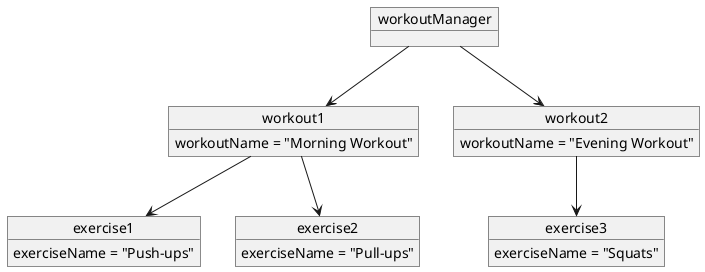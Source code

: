 @startuml
object workout1 {
  workoutName = "Morning Workout"
}

object workout2 {
  workoutName = "Evening Workout"
}

object exercise1 {
  exerciseName = "Push-ups"
}

object exercise2 {
  exerciseName = "Pull-ups"
}

object exercise3 {
  exerciseName = "Squats"
}

object workoutManager {
}

workout1 --> exercise1
workout1 --> exercise2
workout2 --> exercise3
workoutManager --> workout1
workoutManager --> workout2

@enduml
